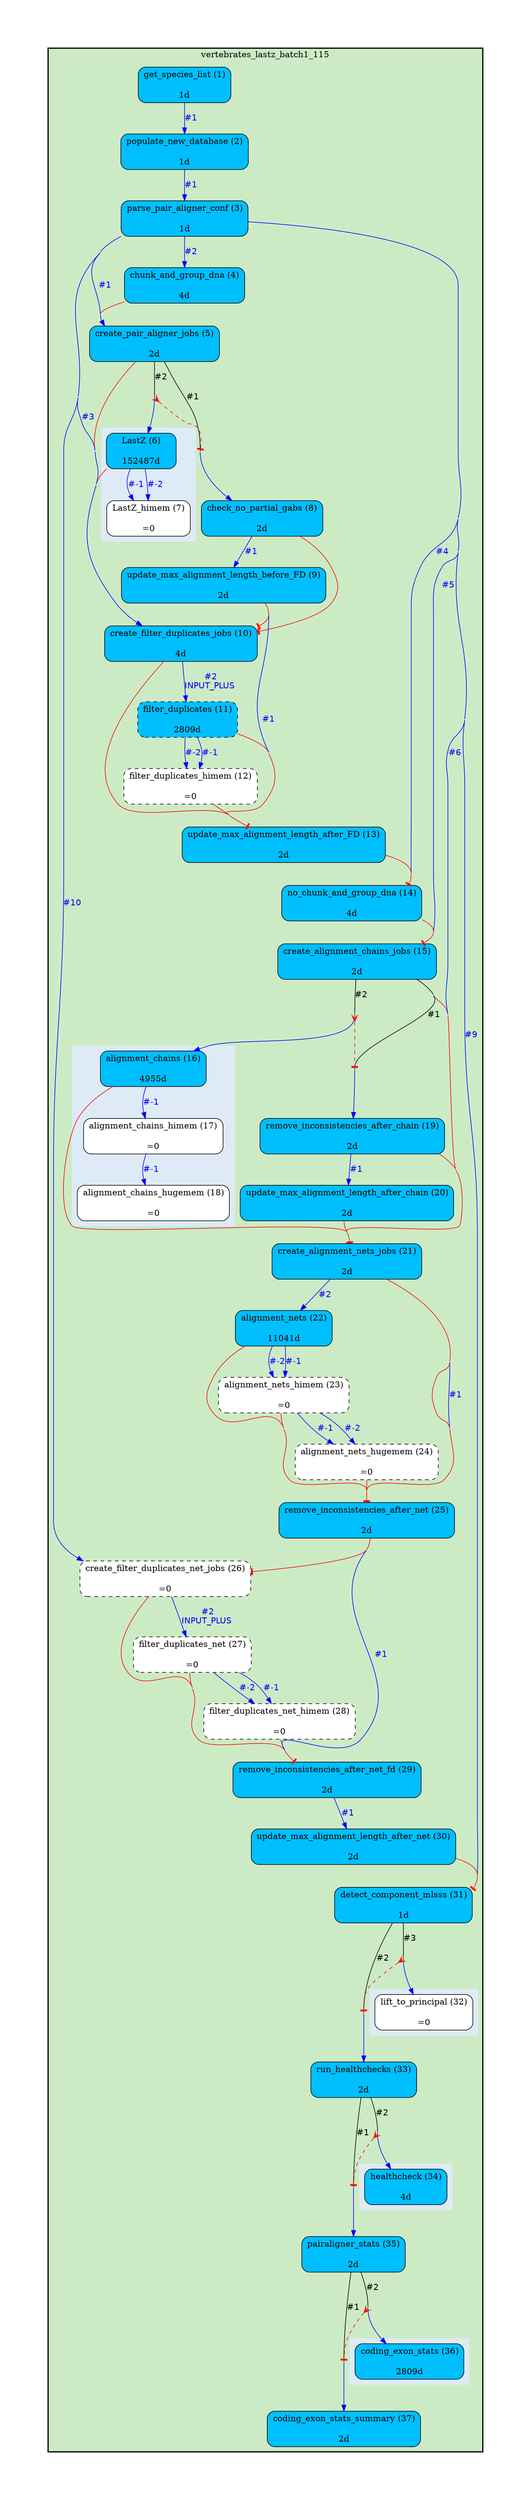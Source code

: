 digraph test {
	ratio="compress"; concentrate = "true"; name = "AnalysisWorkflow"; pad = "1.0";
	analysis_LastZ [fillcolor="DeepSkyBlue", fontname="Times-Roman", label=<<table border="0" cellborder="0" cellspacing="0" cellpadding="1"><tr><td colspan="1">LastZ (6)</td></tr><tr><td colspan="1"> </td></tr><tr><td bgcolor="DeepSkyBlue" width="100%">152487d</td></tr></table>>, shape="Mrecord", style="filled"];
	analysis_LastZ_himem [fillcolor="white", fontname="Times-Roman", label=<<table border="0" cellborder="0" cellspacing="0" cellpadding="1"><tr><td colspan="1">LastZ_himem (7)</td></tr><tr><td colspan="1"> </td></tr><tr><td>=0</td></tr></table>>, shape="Mrecord", style="filled"];
	analysis_alignment_chains [fillcolor="DeepSkyBlue", fontname="Times-Roman", label=<<table border="0" cellborder="0" cellspacing="0" cellpadding="1"><tr><td colspan="1">alignment_chains (16)</td></tr><tr><td colspan="1"> </td></tr><tr><td bgcolor="DeepSkyBlue" width="100%">4955d</td></tr></table>>, shape="Mrecord", style="filled"];
	analysis_alignment_chains_himem [fillcolor="white", fontname="Times-Roman", label=<<table border="0" cellborder="0" cellspacing="0" cellpadding="1"><tr><td colspan="1">alignment_chains_himem (17)</td></tr><tr><td colspan="1"> </td></tr><tr><td>=0</td></tr></table>>, shape="Mrecord", style="filled"];
	analysis_alignment_chains_hugemem [fillcolor="white", fontname="Times-Roman", label=<<table border="0" cellborder="0" cellspacing="0" cellpadding="1"><tr><td colspan="1">alignment_chains_hugemem (18)</td></tr><tr><td colspan="1"> </td></tr><tr><td>=0</td></tr></table>>, shape="Mrecord", style="filled"];
	analysis_alignment_nets [fillcolor="DeepSkyBlue", fontname="Times-Roman", label=<<table border="0" cellborder="0" cellspacing="0" cellpadding="1"><tr><td colspan="1">alignment_nets (22)</td></tr><tr><td colspan="1"> </td></tr><tr><td bgcolor="DeepSkyBlue" width="100%">11041d</td></tr></table>>, shape="Mrecord", style="filled"];
	analysis_alignment_nets_himem [fillcolor="white", fontname="Times-Roman", label=<<table border="0" cellborder="0" cellspacing="0" cellpadding="1"><tr><td colspan="1">alignment_nets_himem (23)</td></tr><tr><td colspan="1"> </td></tr><tr><td>=0</td></tr></table>>, shape="Mrecord", style="dashed, filled"];
	analysis_alignment_nets_hugemem [fillcolor="white", fontname="Times-Roman", label=<<table border="0" cellborder="0" cellspacing="0" cellpadding="1"><tr><td colspan="1">alignment_nets_hugemem (24)</td></tr><tr><td colspan="1"> </td></tr><tr><td>=0</td></tr></table>>, shape="Mrecord", style="dashed, filled"];
	analysis_check_no_partial_gabs [fillcolor="DeepSkyBlue", fontname="Times-Roman", label=<<table border="0" cellborder="0" cellspacing="0" cellpadding="1"><tr><td colspan="1">check_no_partial_gabs (8)</td></tr><tr><td colspan="1"> </td></tr><tr><td bgcolor="DeepSkyBlue" width="100%">2d</td></tr></table>>, shape="Mrecord", style="filled"];
	analysis_chunk_and_group_dna [fillcolor="DeepSkyBlue", fontname="Times-Roman", label=<<table border="0" cellborder="0" cellspacing="0" cellpadding="1"><tr><td colspan="1">chunk_and_group_dna (4)</td></tr><tr><td colspan="1"> </td></tr><tr><td bgcolor="DeepSkyBlue" width="100%">4d</td></tr></table>>, shape="Mrecord", style="filled"];
	analysis_coding_exon_stats [fillcolor="DeepSkyBlue", fontname="Times-Roman", label=<<table border="0" cellborder="0" cellspacing="0" cellpadding="1"><tr><td colspan="1">coding_exon_stats (36)</td></tr><tr><td colspan="1"> </td></tr><tr><td bgcolor="DeepSkyBlue" width="100%">2809d</td></tr></table>>, shape="Mrecord", style="filled"];
	analysis_coding_exon_stats_summary [fillcolor="DeepSkyBlue", fontname="Times-Roman", label=<<table border="0" cellborder="0" cellspacing="0" cellpadding="1"><tr><td colspan="1">coding_exon_stats_summary (37)</td></tr><tr><td colspan="1"> </td></tr><tr><td bgcolor="DeepSkyBlue" width="100%">2d</td></tr></table>>, shape="Mrecord", style="filled"];
	analysis_create_alignment_chains_jobs [fillcolor="DeepSkyBlue", fontname="Times-Roman", label=<<table border="0" cellborder="0" cellspacing="0" cellpadding="1"><tr><td colspan="1">create_alignment_chains_jobs (15)</td></tr><tr><td colspan="1"> </td></tr><tr><td bgcolor="DeepSkyBlue" width="100%">2d</td></tr></table>>, shape="Mrecord", style="filled"];
	analysis_create_alignment_nets_jobs [fillcolor="DeepSkyBlue", fontname="Times-Roman", label=<<table border="0" cellborder="0" cellspacing="0" cellpadding="1"><tr><td colspan="1">create_alignment_nets_jobs (21)</td></tr><tr><td colspan="1"> </td></tr><tr><td bgcolor="DeepSkyBlue" width="100%">2d</td></tr></table>>, shape="Mrecord", style="filled"];
	analysis_create_filter_duplicates_jobs [fillcolor="DeepSkyBlue", fontname="Times-Roman", label=<<table border="0" cellborder="0" cellspacing="0" cellpadding="1"><tr><td colspan="1">create_filter_duplicates_jobs (10)</td></tr><tr><td colspan="1"> </td></tr><tr><td bgcolor="DeepSkyBlue" width="100%">4d</td></tr></table>>, shape="Mrecord", style="filled"];
	analysis_create_filter_duplicates_net_jobs [fillcolor="white", fontname="Times-Roman", label=<<table border="0" cellborder="0" cellspacing="0" cellpadding="1"><tr><td colspan="1">create_filter_duplicates_net_jobs (26)</td></tr><tr><td colspan="1"> </td></tr><tr><td>=0</td></tr></table>>, shape="Mrecord", style="dashed, filled"];
	analysis_create_pair_aligner_jobs [fillcolor="DeepSkyBlue", fontname="Times-Roman", label=<<table border="0" cellborder="0" cellspacing="0" cellpadding="1"><tr><td colspan="1">create_pair_aligner_jobs (5)</td></tr><tr><td colspan="1"> </td></tr><tr><td bgcolor="DeepSkyBlue" width="100%">2d</td></tr></table>>, shape="Mrecord", style="filled"];
	analysis_detect_component_mlsss [fillcolor="DeepSkyBlue", fontname="Times-Roman", label=<<table border="0" cellborder="0" cellspacing="0" cellpadding="1"><tr><td colspan="1">detect_component_mlsss (31)</td></tr><tr><td colspan="1"> </td></tr><tr><td bgcolor="DeepSkyBlue" width="100%">1d</td></tr></table>>, shape="Mrecord", style="filled"];
	analysis_filter_duplicates [fillcolor="DeepSkyBlue", fontname="Times-Roman", label=<<table border="0" cellborder="0" cellspacing="0" cellpadding="1"><tr><td colspan="1">filter_duplicates (11)</td></tr><tr><td colspan="1"> </td></tr><tr><td bgcolor="DeepSkyBlue" width="100%">2809d</td></tr></table>>, shape="Mrecord", style="dashed, filled"];
	analysis_filter_duplicates_himem [fillcolor="white", fontname="Times-Roman", label=<<table border="0" cellborder="0" cellspacing="0" cellpadding="1"><tr><td colspan="1">filter_duplicates_himem (12)</td></tr><tr><td colspan="1"> </td></tr><tr><td>=0</td></tr></table>>, shape="Mrecord", style="dashed, filled"];
	analysis_filter_duplicates_net [fillcolor="white", fontname="Times-Roman", label=<<table border="0" cellborder="0" cellspacing="0" cellpadding="1"><tr><td colspan="1">filter_duplicates_net (27)</td></tr><tr><td colspan="1"> </td></tr><tr><td>=0</td></tr></table>>, shape="Mrecord", style="dashed, filled"];
	analysis_filter_duplicates_net_himem [fillcolor="white", fontname="Times-Roman", label=<<table border="0" cellborder="0" cellspacing="0" cellpadding="1"><tr><td colspan="1">filter_duplicates_net_himem (28)</td></tr><tr><td colspan="1"> </td></tr><tr><td>=0</td></tr></table>>, shape="Mrecord", style="dashed, filled"];
	analysis_get_species_list [fillcolor="DeepSkyBlue", fontname="Times-Roman", label=<<table border="0" cellborder="0" cellspacing="0" cellpadding="1"><tr><td colspan="1">get_species_list (1)</td></tr><tr><td colspan="1"> </td></tr><tr><td bgcolor="DeepSkyBlue" width="100%">1d</td></tr></table>>, shape="Mrecord", style="filled"];
	analysis_healthcheck [fillcolor="DeepSkyBlue", fontname="Times-Roman", label=<<table border="0" cellborder="0" cellspacing="0" cellpadding="1"><tr><td colspan="1">healthcheck (34)</td></tr><tr><td colspan="1"> </td></tr><tr><td bgcolor="DeepSkyBlue" width="100%">4d</td></tr></table>>, shape="Mrecord", style="filled"];
	analysis_lift_to_principal [fillcolor="white", fontname="Times-Roman", label=<<table border="0" cellborder="0" cellspacing="0" cellpadding="1"><tr><td colspan="1">lift_to_principal (32)</td></tr><tr><td colspan="1"> </td></tr><tr><td>=0</td></tr></table>>, shape="Mrecord", style="filled"];
	analysis_no_chunk_and_group_dna [fillcolor="DeepSkyBlue", fontname="Times-Roman", label=<<table border="0" cellborder="0" cellspacing="0" cellpadding="1"><tr><td colspan="1">no_chunk_and_group_dna (14)</td></tr><tr><td colspan="1"> </td></tr><tr><td bgcolor="DeepSkyBlue" width="100%">4d</td></tr></table>>, shape="Mrecord", style="filled"];
	analysis_pairaligner_stats [fillcolor="DeepSkyBlue", fontname="Times-Roman", label=<<table border="0" cellborder="0" cellspacing="0" cellpadding="1"><tr><td colspan="1">pairaligner_stats (35)</td></tr><tr><td colspan="1"> </td></tr><tr><td bgcolor="DeepSkyBlue" width="100%">2d</td></tr></table>>, shape="Mrecord", style="filled"];
	analysis_parse_pair_aligner_conf [fillcolor="DeepSkyBlue", fontname="Times-Roman", label=<<table border="0" cellborder="0" cellspacing="0" cellpadding="1"><tr><td colspan="1">parse_pair_aligner_conf (3)</td></tr><tr><td colspan="1"> </td></tr><tr><td bgcolor="DeepSkyBlue" width="100%">1d</td></tr></table>>, shape="Mrecord", style="filled"];
	analysis_populate_new_database [fillcolor="DeepSkyBlue", fontname="Times-Roman", label=<<table border="0" cellborder="0" cellspacing="0" cellpadding="1"><tr><td colspan="1">populate_new_database (2)</td></tr><tr><td colspan="1"> </td></tr><tr><td bgcolor="DeepSkyBlue" width="100%">1d</td></tr></table>>, shape="Mrecord", style="filled"];
	analysis_remove_inconsistencies_after_chain [fillcolor="DeepSkyBlue", fontname="Times-Roman", label=<<table border="0" cellborder="0" cellspacing="0" cellpadding="1"><tr><td colspan="1">remove_inconsistencies_after_chain (19)</td></tr><tr><td colspan="1"> </td></tr><tr><td bgcolor="DeepSkyBlue" width="100%">2d</td></tr></table>>, shape="Mrecord", style="filled"];
	analysis_remove_inconsistencies_after_net [fillcolor="DeepSkyBlue", fontname="Times-Roman", label=<<table border="0" cellborder="0" cellspacing="0" cellpadding="1"><tr><td colspan="1">remove_inconsistencies_after_net (25)</td></tr><tr><td colspan="1"> </td></tr><tr><td bgcolor="DeepSkyBlue" width="100%">2d</td></tr></table>>, shape="Mrecord", style="filled"];
	analysis_remove_inconsistencies_after_net_fd [fillcolor="DeepSkyBlue", fontname="Times-Roman", label=<<table border="0" cellborder="0" cellspacing="0" cellpadding="1"><tr><td colspan="1">remove_inconsistencies_after_net_fd (29)</td></tr><tr><td colspan="1"> </td></tr><tr><td bgcolor="DeepSkyBlue" width="100%">2d</td></tr></table>>, shape="Mrecord", style="filled"];
	analysis_run_healthchecks [fillcolor="DeepSkyBlue", fontname="Times-Roman", label=<<table border="0" cellborder="0" cellspacing="0" cellpadding="1"><tr><td colspan="1">run_healthchecks (33)</td></tr><tr><td colspan="1"> </td></tr><tr><td bgcolor="DeepSkyBlue" width="100%">2d</td></tr></table>>, shape="Mrecord", style="filled"];
	analysis_update_max_alignment_length_after_FD [fillcolor="DeepSkyBlue", fontname="Times-Roman", label=<<table border="0" cellborder="0" cellspacing="0" cellpadding="1"><tr><td colspan="1">update_max_alignment_length_after_FD (13)</td></tr><tr><td colspan="1"> </td></tr><tr><td bgcolor="DeepSkyBlue" width="100%">2d</td></tr></table>>, shape="Mrecord", style="filled"];
	analysis_update_max_alignment_length_after_chain [fillcolor="DeepSkyBlue", fontname="Times-Roman", label=<<table border="0" cellborder="0" cellspacing="0" cellpadding="1"><tr><td colspan="1">update_max_alignment_length_after_chain (20)</td></tr><tr><td colspan="1"> </td></tr><tr><td bgcolor="DeepSkyBlue" width="100%">2d</td></tr></table>>, shape="Mrecord", style="filled"];
	analysis_update_max_alignment_length_after_net [fillcolor="DeepSkyBlue", fontname="Times-Roman", label=<<table border="0" cellborder="0" cellspacing="0" cellpadding="1"><tr><td colspan="1">update_max_alignment_length_after_net (30)</td></tr><tr><td colspan="1"> </td></tr><tr><td bgcolor="DeepSkyBlue" width="100%">2d</td></tr></table>>, shape="Mrecord", style="filled"];
	analysis_update_max_alignment_length_before_FD [fillcolor="DeepSkyBlue", fontname="Times-Roman", label=<<table border="0" cellborder="0" cellspacing="0" cellpadding="1"><tr><td colspan="1">update_max_alignment_length_before_FD (9)</td></tr><tr><td colspan="1"> </td></tr><tr><td bgcolor="DeepSkyBlue" width="100%">2d</td></tr></table>>, shape="Mrecord", style="filled"];
	dfr_11_mp [fixedsize="1", height="0.01", label="dfr_11_mp", shape="point", width="0.01"];
	dfr_12_mp [fixedsize="1", height="0.01", label="dfr_12_mp", shape="point", width="0.01"];
	dfr_20_mp [fixedsize="1", height="0.01", label="dfr_20_mp", shape="point", width="0.01"];
	dfr_21_mp [fixedsize="1", height="0.01", label="dfr_21_mp", shape="point", width="0.01"];
	dfr_36_mp [fixedsize="1", height="0.01", label="dfr_36_mp", shape="point", width="0.01"];
	dfr_37_mp [fixedsize="1", height="0.01", label="dfr_37_mp", shape="point", width="0.01"];
	dfr_38_mp [fixedsize="1", height="0.01", label="dfr_38_mp", shape="point", width="0.01"];
	dfr_39_mp [fixedsize="1", height="0.01", label="dfr_39_mp", shape="point", width="0.01"];
	dfr_40_mp [fixedsize="1", height="0.01", label="dfr_40_mp", shape="point", width="0.01"];
	dfr_41_mp [fixedsize="1", height="0.01", label="dfr_41_mp", shape="point", width="0.01"];
	analysis_LastZ -> analysis_LastZ_himem [color="blue", fontcolor="blue", fontname="Helvetica", label="#-2\n"];
	analysis_LastZ -> analysis_LastZ_himem [color="blue", fontcolor="blue", fontname="Helvetica", label="#-1\n"];
	analysis_LastZ -> analysis_create_filter_duplicates_jobs [arrowhead="tee", color="red"];
	analysis_alignment_chains -> analysis_alignment_chains_himem [color="blue", fontcolor="blue", fontname="Helvetica", label="#-1\n"];
	analysis_alignment_chains -> analysis_create_alignment_nets_jobs [arrowhead="tee", color="red"];
	analysis_alignment_chains_himem -> analysis_alignment_chains_hugemem [color="blue", fontcolor="blue", fontname="Helvetica", label="#-1\n"];
	analysis_alignment_nets -> analysis_alignment_nets_himem [color="blue", fontcolor="blue", fontname="Helvetica", label="#-2\n"];
	analysis_alignment_nets -> analysis_alignment_nets_himem [color="blue", fontcolor="blue", fontname="Helvetica", label="#-1\n"];
	analysis_alignment_nets -> analysis_remove_inconsistencies_after_net [arrowhead="tee", color="red"];
	analysis_alignment_nets_himem -> analysis_alignment_nets_hugemem [color="blue", fontcolor="blue", fontname="Helvetica", label="#-2\n"];
	analysis_alignment_nets_himem -> analysis_alignment_nets_hugemem [color="blue", fontcolor="blue", fontname="Helvetica", label="#-1\n"];
	analysis_alignment_nets_himem -> analysis_remove_inconsistencies_after_net [arrowhead="tee", color="red"];
	analysis_alignment_nets_hugemem -> analysis_remove_inconsistencies_after_net [arrowhead="tee", color="red"];
	analysis_check_no_partial_gabs -> analysis_create_filter_duplicates_jobs [arrowhead="tee", color="red"];
	analysis_check_no_partial_gabs -> analysis_update_max_alignment_length_before_FD [color="blue", fontcolor="blue", fontname="Helvetica", label="#1\n"];
	analysis_chunk_and_group_dna -> analysis_create_pair_aligner_jobs [arrowhead="tee", color="red"];
	analysis_create_alignment_chains_jobs -> analysis_create_alignment_nets_jobs [arrowhead="tee", color="red"];
	analysis_create_alignment_chains_jobs -> dfr_20_mp [arrowhead="none", color="black", fontcolor="black", fontname="Helvetica", headport="n", label="#1"];
	analysis_create_alignment_chains_jobs -> dfr_21_mp [arrowhead="none", color="black", fontcolor="black", fontname="Helvetica", headport="n", label="#2"];
	analysis_create_alignment_nets_jobs -> analysis_alignment_nets [color="blue", fontcolor="blue", fontname="Helvetica", label="#2\n"];
	analysis_create_alignment_nets_jobs -> analysis_remove_inconsistencies_after_net [arrowhead="tee", color="red"];
	analysis_create_alignment_nets_jobs -> analysis_remove_inconsistencies_after_net [color="blue", fontcolor="blue", fontname="Helvetica", label="#1\n"];
	analysis_create_filter_duplicates_jobs -> analysis_filter_duplicates [color="blue", fontcolor="blue", fontname="Helvetica", label="#2\nINPUT_PLUS "];
	analysis_create_filter_duplicates_jobs -> analysis_update_max_alignment_length_after_FD [arrowhead="tee", color="red"];
	analysis_create_filter_duplicates_net_jobs -> analysis_filter_duplicates_net [color="blue", fontcolor="blue", fontname="Helvetica", label="#2\nINPUT_PLUS "];
	analysis_create_filter_duplicates_net_jobs -> analysis_remove_inconsistencies_after_net_fd [arrowhead="tee", color="red"];
	analysis_create_pair_aligner_jobs -> analysis_create_filter_duplicates_jobs [arrowhead="tee", color="red"];
	analysis_create_pair_aligner_jobs -> dfr_11_mp [arrowhead="none", color="black", fontcolor="black", fontname="Helvetica", headport="n", label="#1"];
	analysis_create_pair_aligner_jobs -> dfr_12_mp [arrowhead="none", color="black", fontcolor="black", fontname="Helvetica", headport="n", label="#2"];
	analysis_detect_component_mlsss -> dfr_36_mp [arrowhead="none", color="black", fontcolor="black", fontname="Helvetica", headport="n", label="#2"];
	analysis_detect_component_mlsss -> dfr_37_mp [arrowhead="none", color="black", fontcolor="black", fontname="Helvetica", headport="n", label="#3"];
	analysis_filter_duplicates -> analysis_filter_duplicates_himem [color="blue", fontcolor="blue", fontname="Helvetica", label="#-2\n"];
	analysis_filter_duplicates -> analysis_filter_duplicates_himem [color="blue", fontcolor="blue", fontname="Helvetica", label="#-1\n"];
	analysis_filter_duplicates -> analysis_update_max_alignment_length_after_FD [arrowhead="tee", color="red"];
	analysis_filter_duplicates_himem -> analysis_update_max_alignment_length_after_FD [arrowhead="tee", color="red"];
	analysis_filter_duplicates_net -> analysis_filter_duplicates_net_himem [color="blue", fontcolor="blue", fontname="Helvetica", label="#-2\n"];
	analysis_filter_duplicates_net -> analysis_filter_duplicates_net_himem [color="blue", fontcolor="blue", fontname="Helvetica", label="#-1\n"];
	analysis_filter_duplicates_net -> analysis_remove_inconsistencies_after_net_fd [arrowhead="tee", color="red"];
	analysis_filter_duplicates_net_himem -> analysis_remove_inconsistencies_after_net_fd [arrowhead="tee", color="red"];
	analysis_get_species_list -> analysis_populate_new_database [color="blue", fontcolor="blue", fontname="Helvetica", label="#1\n"];
	analysis_no_chunk_and_group_dna -> analysis_create_alignment_chains_jobs [arrowhead="tee", color="red"];
	analysis_pairaligner_stats -> dfr_40_mp [arrowhead="none", color="black", fontcolor="black", fontname="Helvetica", headport="n", label="#1"];
	analysis_pairaligner_stats -> dfr_41_mp [arrowhead="none", color="black", fontcolor="black", fontname="Helvetica", headport="n", label="#2"];
	analysis_parse_pair_aligner_conf -> analysis_chunk_and_group_dna [color="blue", fontcolor="blue", fontname="Helvetica", label="#2\n"];
	analysis_parse_pair_aligner_conf -> analysis_create_alignment_chains_jobs [color="blue", fontcolor="blue", fontname="Helvetica", label="#5\n"];
	analysis_parse_pair_aligner_conf -> analysis_create_alignment_nets_jobs [color="blue", fontcolor="blue", fontname="Helvetica", label="#6\n"];
	analysis_parse_pair_aligner_conf -> analysis_create_filter_duplicates_jobs [color="blue", fontcolor="blue", fontname="Helvetica", label="#3\n"];
	analysis_parse_pair_aligner_conf -> analysis_create_filter_duplicates_net_jobs [color="blue", fontcolor="blue", fontname="Helvetica", label="#10\n"];
	analysis_parse_pair_aligner_conf -> analysis_create_pair_aligner_jobs [color="blue", fontcolor="blue", fontname="Helvetica", label="#1\n"];
	analysis_parse_pair_aligner_conf -> analysis_detect_component_mlsss [color="blue", fontcolor="blue", fontname="Helvetica", label="#9\n"];
	analysis_parse_pair_aligner_conf -> analysis_no_chunk_and_group_dna [color="blue", fontcolor="blue", fontname="Helvetica", label="#4\n"];
	analysis_populate_new_database -> analysis_parse_pair_aligner_conf [color="blue", fontcolor="blue", fontname="Helvetica", label="#1\n"];
	analysis_remove_inconsistencies_after_chain -> analysis_create_alignment_nets_jobs [arrowhead="tee", color="red"];
	analysis_remove_inconsistencies_after_chain -> analysis_update_max_alignment_length_after_chain [color="blue", fontcolor="blue", fontname="Helvetica", label="#1\n"];
	analysis_remove_inconsistencies_after_net -> analysis_create_filter_duplicates_net_jobs [arrowhead="tee", color="red"];
	analysis_remove_inconsistencies_after_net -> analysis_remove_inconsistencies_after_net_fd [color="blue", fontcolor="blue", fontname="Helvetica", label="#1\n"];
	analysis_remove_inconsistencies_after_net_fd -> analysis_update_max_alignment_length_after_net [color="blue", fontcolor="blue", fontname="Helvetica", label="#1\n"];
	analysis_run_healthchecks -> dfr_38_mp [arrowhead="none", color="black", fontcolor="black", fontname="Helvetica", headport="n", label="#1"];
	analysis_run_healthchecks -> dfr_39_mp [arrowhead="none", color="black", fontcolor="black", fontname="Helvetica", headport="n", label="#2"];
	analysis_update_max_alignment_length_after_FD -> analysis_no_chunk_and_group_dna [arrowhead="tee", color="red"];
	analysis_update_max_alignment_length_after_chain -> analysis_create_alignment_nets_jobs [arrowhead="tee", color="red"];
	analysis_update_max_alignment_length_after_net -> analysis_detect_component_mlsss [arrowhead="tee", color="red"];
	analysis_update_max_alignment_length_before_FD -> analysis_create_filter_duplicates_jobs [arrowhead="tee", color="red"];
	analysis_update_max_alignment_length_before_FD -> analysis_update_max_alignment_length_after_FD [color="blue", fontcolor="blue", fontname="Helvetica", label="#1\n"];
	dfr_11_mp -> analysis_check_no_partial_gabs [color="blue", fontcolor="blue", fontname="Helvetica", label="\n", tailport="s"];
	dfr_12_mp -> analysis_LastZ [color="blue", fontcolor="blue", fontname="Helvetica", label="\n", tailport="s"];
	dfr_12_mp -> dfr_11_mp [arrowhead="tee", arrowtail="crow", color="red", dir="both", style="dashed"];
	dfr_20_mp -> analysis_remove_inconsistencies_after_chain [color="blue", fontcolor="blue", fontname="Helvetica", label="\n", tailport="s"];
	dfr_21_mp -> analysis_alignment_chains [color="blue", fontcolor="blue", fontname="Helvetica", label="\n", tailport="s"];
	dfr_21_mp -> dfr_20_mp [arrowhead="tee", arrowtail="crow", color="red", dir="both", style="dashed"];
	dfr_36_mp -> analysis_run_healthchecks [color="blue", fontcolor="blue", fontname="Helvetica", label="\n", tailport="s"];
	dfr_37_mp -> analysis_lift_to_principal [color="blue", fontcolor="blue", fontname="Helvetica", label="\n", tailport="s"];
	dfr_37_mp -> dfr_36_mp [arrowhead="tee", arrowtail="crow", color="red", dir="both", style="dashed"];
	dfr_38_mp -> analysis_pairaligner_stats [color="blue", fontcolor="blue", fontname="Helvetica", label="\n", tailport="s"];
	dfr_39_mp -> analysis_healthcheck [color="blue", fontcolor="blue", fontname="Helvetica", label="\n", tailport="s"];
	dfr_39_mp -> dfr_38_mp [arrowhead="tee", arrowtail="crow", color="red", dir="both", style="dashed"];
	dfr_40_mp -> analysis_coding_exon_stats_summary [color="blue", fontcolor="blue", fontname="Helvetica", label="\n", tailport="s"];
	dfr_41_mp -> analysis_coding_exon_stats [color="blue", fontcolor="blue", fontname="Helvetica", label="\n", tailport="s"];
	dfr_41_mp -> dfr_40_mp [arrowhead="tee", arrowtail="crow", color="red", dir="both", style="dashed"];

subgraph "cluster_vertebrates_lastz_batch1_115" {
	label="vertebrates_lastz_batch1_115";
	style="bold,filled";
	colorscheme="pastel19";
	fillcolor="3";
	color="";
	analysis_alignment_nets;
	analysis_alignment_nets_himem;
	analysis_alignment_nets_hugemem;
	analysis_check_no_partial_gabs;
	analysis_chunk_and_group_dna;
	analysis_coding_exon_stats_summary;
	analysis_create_alignment_chains_jobs;
	analysis_create_alignment_nets_jobs;
	analysis_create_filter_duplicates_jobs;
	analysis_create_filter_duplicates_net_jobs;
	analysis_create_pair_aligner_jobs;
	analysis_detect_component_mlsss;
	analysis_filter_duplicates;
	analysis_filter_duplicates_himem;
	analysis_filter_duplicates_net;
	analysis_filter_duplicates_net_himem;
	analysis_get_species_list;
	analysis_no_chunk_and_group_dna;
	analysis_pairaligner_stats;
	analysis_parse_pair_aligner_conf;
	analysis_populate_new_database;
	analysis_remove_inconsistencies_after_chain;
	analysis_remove_inconsistencies_after_net;
	analysis_remove_inconsistencies_after_net_fd;
	analysis_run_healthchecks;
	analysis_update_max_alignment_length_after_FD;
	analysis_update_max_alignment_length_after_chain;
	analysis_update_max_alignment_length_after_net;
	analysis_update_max_alignment_length_before_FD;
	subgraph "cluster_cl_dfr_11_mp" {
		label="";
		style="filled";
		colorscheme="blues9";
		fillcolor="2";
		color="2";
		analysis_LastZ;
		analysis_LastZ_himem;
	}
	subgraph "cluster_cl_dfr_20_mp" {
		label="";
		style="filled";
		colorscheme="blues9";
		fillcolor="2";
		color="2";
		analysis_alignment_chains;
		analysis_alignment_chains_himem;
		analysis_alignment_chains_hugemem;
	}
	subgraph "cluster_cl_dfr_36_mp" {
		label="";
		style="filled";
		colorscheme="blues9";
		fillcolor="2";
		color="2";
		analysis_lift_to_principal;
	}
	subgraph "cluster_cl_dfr_38_mp" {
		label="";
		style="filled";
		colorscheme="blues9";
		fillcolor="2";
		color="2";
		analysis_healthcheck;
	}
	subgraph "cluster_cl_dfr_40_mp" {
		label="";
		style="filled";
		colorscheme="blues9";
		fillcolor="2";
		color="2";
		analysis_coding_exon_stats;
	}
	dfr_11_mp;
	dfr_12_mp;
	dfr_20_mp;
	dfr_21_mp;
	dfr_36_mp;
	dfr_37_mp;
	dfr_38_mp;
	dfr_39_mp;
	dfr_40_mp;
	dfr_41_mp;
}
}

